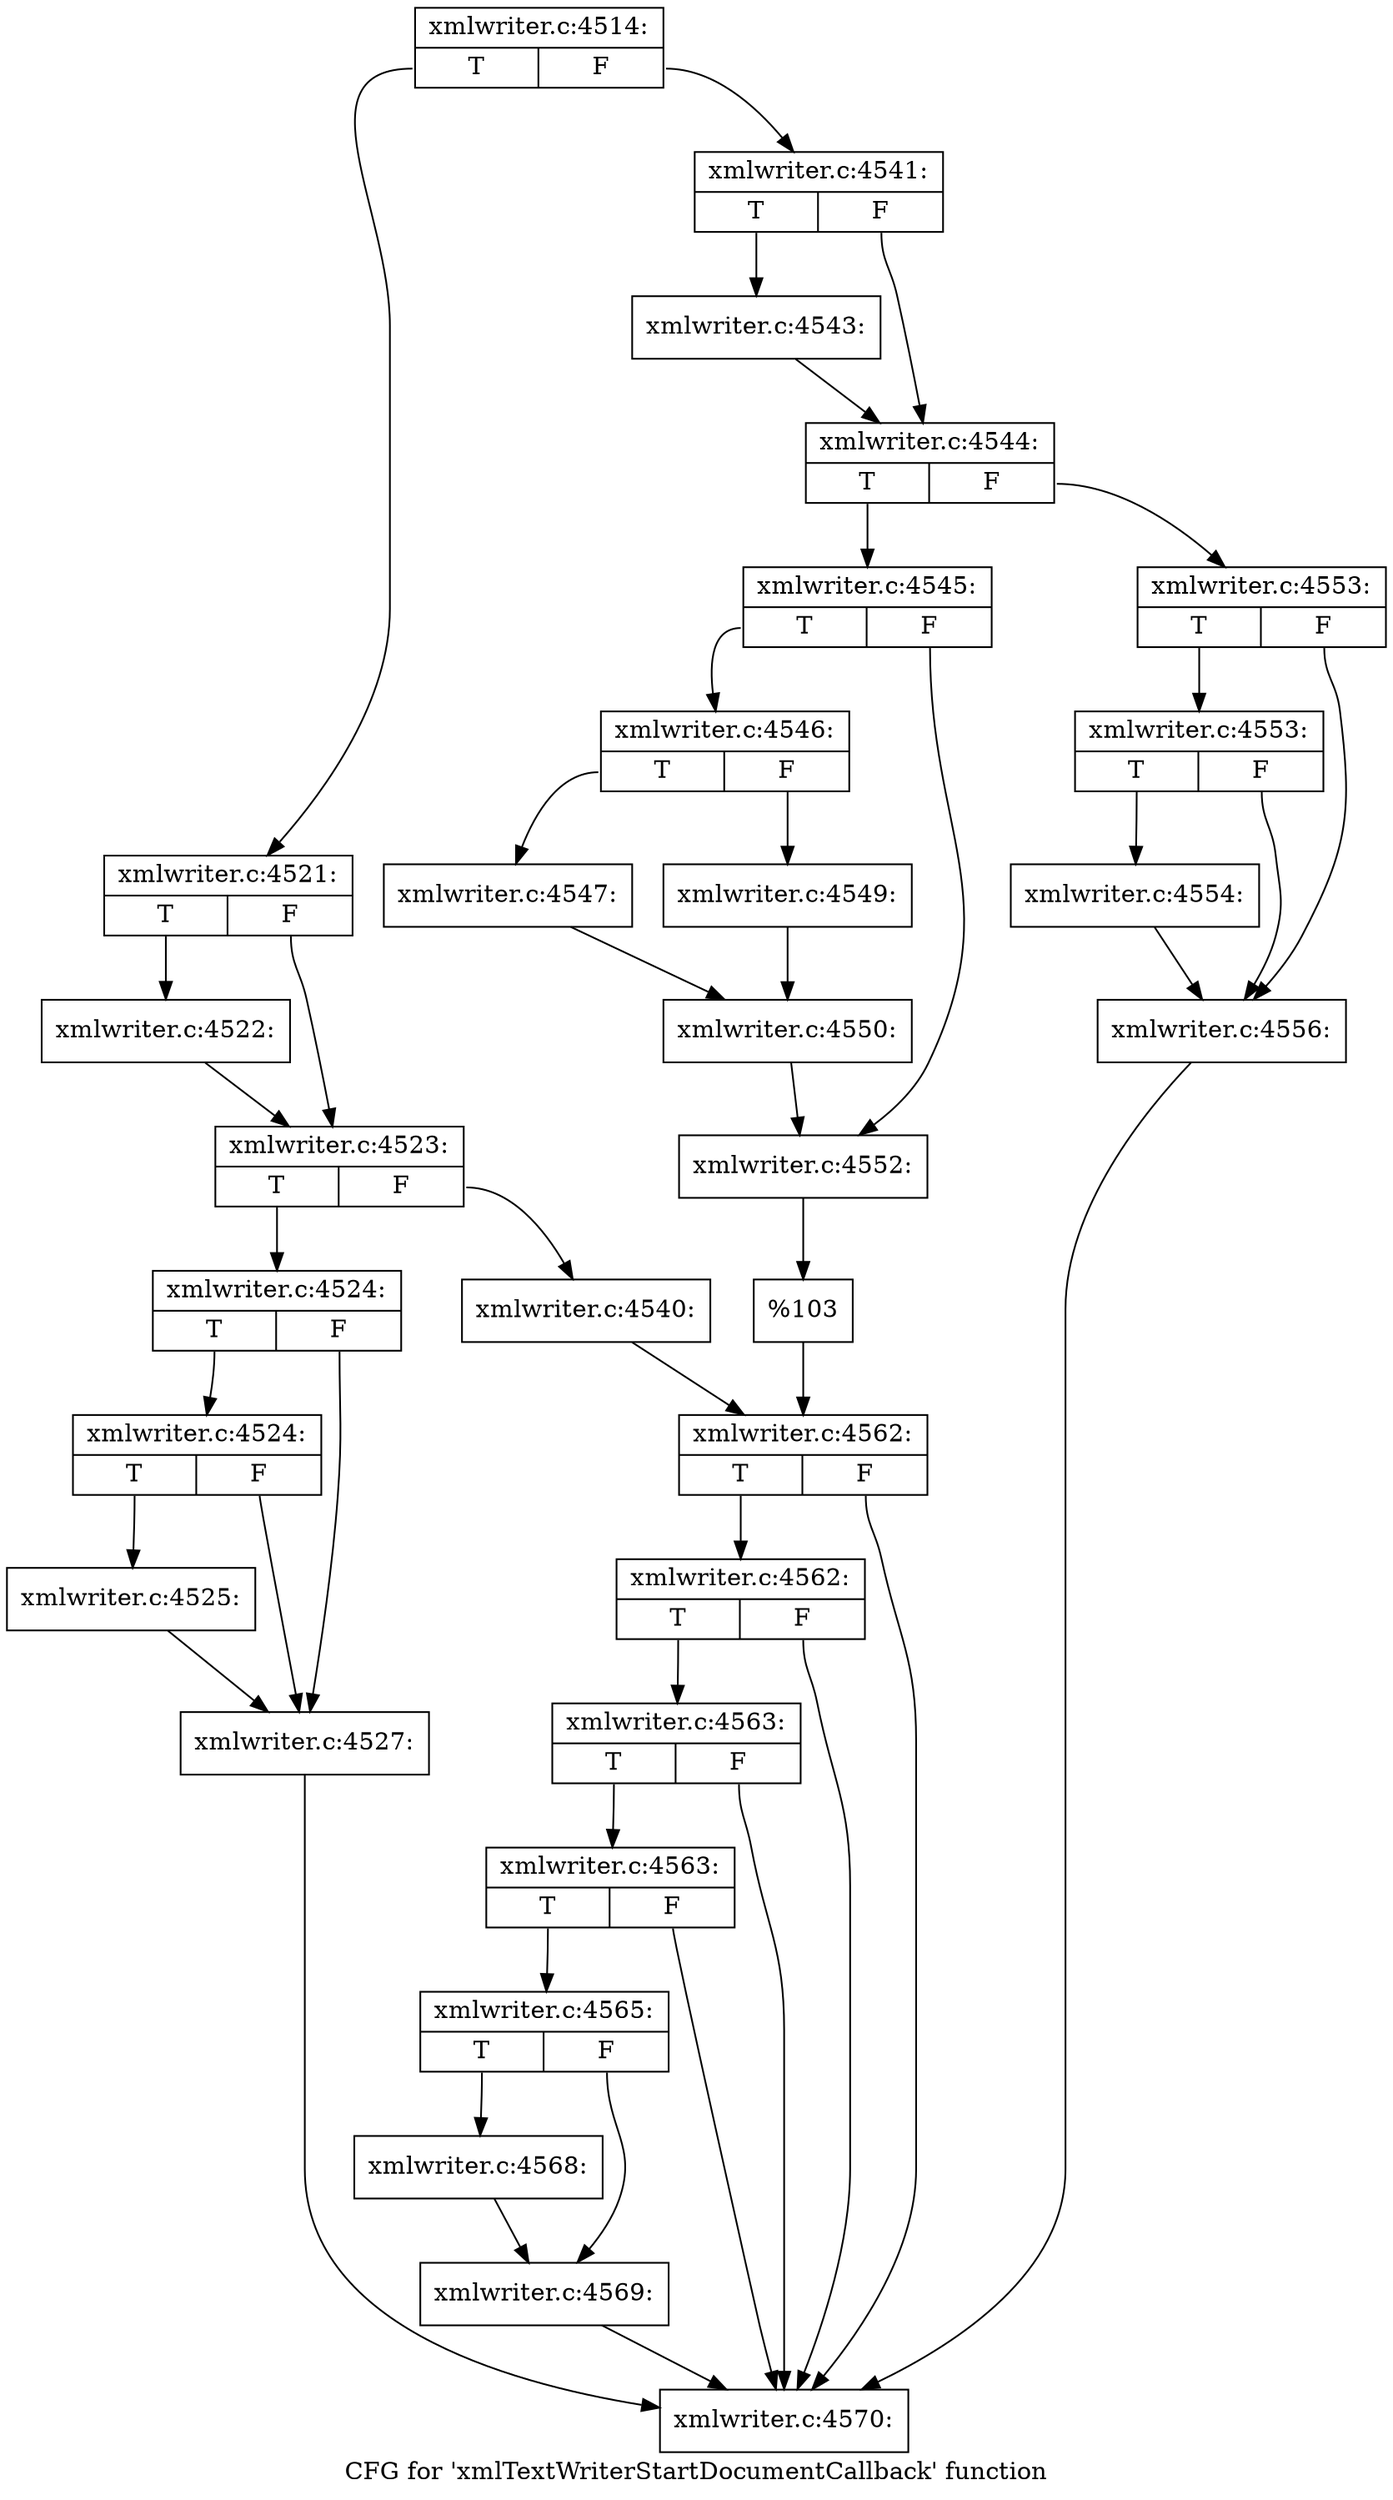 digraph "CFG for 'xmlTextWriterStartDocumentCallback' function" {
	label="CFG for 'xmlTextWriterStartDocumentCallback' function";

	Node0x41782d0 [shape=record,label="{xmlwriter.c:4514:|{<s0>T|<s1>F}}"];
	Node0x41782d0:s0 -> Node0x417dcd0;
	Node0x41782d0:s1 -> Node0x417dd70;
	Node0x417dcd0 [shape=record,label="{xmlwriter.c:4521:|{<s0>T|<s1>F}}"];
	Node0x417dcd0:s0 -> Node0x417e170;
	Node0x417dcd0:s1 -> Node0x417e1c0;
	Node0x417e170 [shape=record,label="{xmlwriter.c:4522:}"];
	Node0x417e170 -> Node0x417e1c0;
	Node0x417e1c0 [shape=record,label="{xmlwriter.c:4523:|{<s0>T|<s1>F}}"];
	Node0x417e1c0:s0 -> Node0x417f6e0;
	Node0x417e1c0:s1 -> Node0x417fb20;
	Node0x417f6e0 [shape=record,label="{xmlwriter.c:4524:|{<s0>T|<s1>F}}"];
	Node0x417f6e0:s0 -> Node0x417fee0;
	Node0x417f6e0:s1 -> Node0x417fe90;
	Node0x417fee0 [shape=record,label="{xmlwriter.c:4524:|{<s0>T|<s1>F}}"];
	Node0x417fee0:s0 -> Node0x417fe40;
	Node0x417fee0:s1 -> Node0x417fe90;
	Node0x417fe40 [shape=record,label="{xmlwriter.c:4525:}"];
	Node0x417fe40 -> Node0x417fe90;
	Node0x417fe90 [shape=record,label="{xmlwriter.c:4527:}"];
	Node0x417fe90 -> Node0x4186450;
	Node0x417fb20 [shape=record,label="{xmlwriter.c:4540:}"];
	Node0x417fb20 -> Node0x417dd20;
	Node0x417dd70 [shape=record,label="{xmlwriter.c:4541:|{<s0>T|<s1>F}}"];
	Node0x417dd70:s0 -> Node0x41826e0;
	Node0x417dd70:s1 -> Node0x4182730;
	Node0x41826e0 [shape=record,label="{xmlwriter.c:4543:}"];
	Node0x41826e0 -> Node0x4182730;
	Node0x4182730 [shape=record,label="{xmlwriter.c:4544:|{<s0>T|<s1>F}}"];
	Node0x4182730:s0 -> Node0x4183020;
	Node0x4182730:s1 -> Node0x41830c0;
	Node0x4183020 [shape=record,label="{xmlwriter.c:4545:|{<s0>T|<s1>F}}"];
	Node0x4183020:s0 -> Node0x4183480;
	Node0x4183020:s1 -> Node0x41834d0;
	Node0x4183480 [shape=record,label="{xmlwriter.c:4546:|{<s0>T|<s1>F}}"];
	Node0x4183480:s0 -> Node0x4183990;
	Node0x4183480:s1 -> Node0x4183a30;
	Node0x4183990 [shape=record,label="{xmlwriter.c:4547:}"];
	Node0x4183990 -> Node0x41839e0;
	Node0x4183a30 [shape=record,label="{xmlwriter.c:4549:}"];
	Node0x4183a30 -> Node0x41839e0;
	Node0x41839e0 [shape=record,label="{xmlwriter.c:4550:}"];
	Node0x41839e0 -> Node0x41834d0;
	Node0x41834d0 [shape=record,label="{xmlwriter.c:4552:}"];
	Node0x41834d0 -> Node0x4183070;
	Node0x41830c0 [shape=record,label="{xmlwriter.c:4553:|{<s0>T|<s1>F}}"];
	Node0x41830c0:s0 -> Node0x4184c40;
	Node0x41830c0:s1 -> Node0x4184bf0;
	Node0x4184c40 [shape=record,label="{xmlwriter.c:4553:|{<s0>T|<s1>F}}"];
	Node0x4184c40:s0 -> Node0x4184ba0;
	Node0x4184c40:s1 -> Node0x4184bf0;
	Node0x4184ba0 [shape=record,label="{xmlwriter.c:4554:}"];
	Node0x4184ba0 -> Node0x4184bf0;
	Node0x4184bf0 [shape=record,label="{xmlwriter.c:4556:}"];
	Node0x4184bf0 -> Node0x4186450;
	Node0x4183070 [shape=record,label="{%103}"];
	Node0x4183070 -> Node0x417dd20;
	Node0x417dd20 [shape=record,label="{xmlwriter.c:4562:|{<s0>T|<s1>F}}"];
	Node0x417dd20:s0 -> Node0x41865a0;
	Node0x417dd20:s1 -> Node0x4186450;
	Node0x41865a0 [shape=record,label="{xmlwriter.c:4562:|{<s0>T|<s1>F}}"];
	Node0x41865a0:s0 -> Node0x4186520;
	Node0x41865a0:s1 -> Node0x4186450;
	Node0x4186520 [shape=record,label="{xmlwriter.c:4563:|{<s0>T|<s1>F}}"];
	Node0x4186520:s0 -> Node0x41864a0;
	Node0x4186520:s1 -> Node0x4186450;
	Node0x41864a0 [shape=record,label="{xmlwriter.c:4563:|{<s0>T|<s1>F}}"];
	Node0x41864a0:s0 -> Node0x4186400;
	Node0x41864a0:s1 -> Node0x4186450;
	Node0x4186400 [shape=record,label="{xmlwriter.c:4565:|{<s0>T|<s1>F}}"];
	Node0x4186400:s0 -> Node0x4187f20;
	Node0x4186400:s1 -> Node0x4188250;
	Node0x4187f20 [shape=record,label="{xmlwriter.c:4568:}"];
	Node0x4187f20 -> Node0x4188250;
	Node0x4188250 [shape=record,label="{xmlwriter.c:4569:}"];
	Node0x4188250 -> Node0x4186450;
	Node0x4186450 [shape=record,label="{xmlwriter.c:4570:}"];
}

